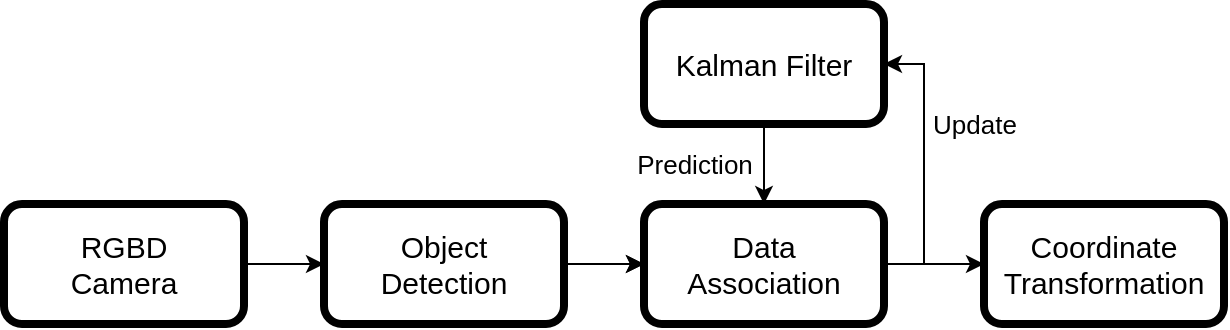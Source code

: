 <mxfile version="13.6.9" type="github">
  <diagram id="DgGO2XxS4pyygO4wThyr" name="Page-1">
    <mxGraphModel dx="1355" dy="806" grid="1" gridSize="10" guides="1" tooltips="1" connect="1" arrows="1" fold="1" page="1" pageScale="1" pageWidth="827" pageHeight="1169" math="0" shadow="0">
      <root>
        <mxCell id="0" />
        <mxCell id="1" parent="0" />
        <mxCell id="g6YVsAuRxL8tz9uc3_Ro-24" style="edgeStyle=orthogonalEdgeStyle;rounded=0;orthogonalLoop=1;jettySize=auto;html=1;exitX=1;exitY=0.5;exitDx=0;exitDy=0;entryX=0;entryY=0.5;entryDx=0;entryDy=0;" edge="1" parent="1" source="g6YVsAuRxL8tz9uc3_Ro-19" target="g6YVsAuRxL8tz9uc3_Ro-20">
          <mxGeometry relative="1" as="geometry" />
        </mxCell>
        <mxCell id="g6YVsAuRxL8tz9uc3_Ro-19" value="&lt;font style=&quot;font-size: 15px&quot;&gt;RGBD&lt;br&gt;Camera&lt;/font&gt;" style="rounded=1;whiteSpace=wrap;html=1;strokeWidth=4;" vertex="1" parent="1">
          <mxGeometry x="60" y="280" width="120" height="60" as="geometry" />
        </mxCell>
        <mxCell id="g6YVsAuRxL8tz9uc3_Ro-25" style="edgeStyle=orthogonalEdgeStyle;rounded=0;orthogonalLoop=1;jettySize=auto;html=1;exitX=1;exitY=0.5;exitDx=0;exitDy=0;entryX=0;entryY=0.5;entryDx=0;entryDy=0;" edge="1" parent="1" source="g6YVsAuRxL8tz9uc3_Ro-20" target="g6YVsAuRxL8tz9uc3_Ro-23">
          <mxGeometry relative="1" as="geometry" />
        </mxCell>
        <mxCell id="g6YVsAuRxL8tz9uc3_Ro-35" value="" style="edgeStyle=orthogonalEdgeStyle;rounded=0;orthogonalLoop=1;jettySize=auto;html=1;" edge="1" parent="1" source="g6YVsAuRxL8tz9uc3_Ro-20" target="g6YVsAuRxL8tz9uc3_Ro-23">
          <mxGeometry relative="1" as="geometry" />
        </mxCell>
        <mxCell id="g6YVsAuRxL8tz9uc3_Ro-20" value="&lt;font style=&quot;font-size: 15px&quot;&gt;Object&lt;br&gt;Detection&lt;/font&gt;" style="rounded=1;whiteSpace=wrap;html=1;strokeWidth=4;" vertex="1" parent="1">
          <mxGeometry x="220" y="280" width="120" height="60" as="geometry" />
        </mxCell>
        <mxCell id="g6YVsAuRxL8tz9uc3_Ro-26" style="edgeStyle=orthogonalEdgeStyle;rounded=0;orthogonalLoop=1;jettySize=auto;html=1;exitX=0.5;exitY=1;exitDx=0;exitDy=0;entryX=0.5;entryY=0;entryDx=0;entryDy=0;" edge="1" parent="1" source="g6YVsAuRxL8tz9uc3_Ro-22" target="g6YVsAuRxL8tz9uc3_Ro-23">
          <mxGeometry relative="1" as="geometry" />
        </mxCell>
        <mxCell id="g6YVsAuRxL8tz9uc3_Ro-22" value="&lt;font style=&quot;font-size: 15px&quot;&gt;Kalman Filter&lt;/font&gt;" style="rounded=1;whiteSpace=wrap;html=1;strokeWidth=4;" vertex="1" parent="1">
          <mxGeometry x="380" y="180" width="120" height="60" as="geometry" />
        </mxCell>
        <mxCell id="g6YVsAuRxL8tz9uc3_Ro-28" value="" style="edgeStyle=orthogonalEdgeStyle;rounded=0;orthogonalLoop=1;jettySize=auto;html=1;" edge="1" parent="1" source="g6YVsAuRxL8tz9uc3_Ro-23" target="g6YVsAuRxL8tz9uc3_Ro-27">
          <mxGeometry relative="1" as="geometry" />
        </mxCell>
        <mxCell id="g6YVsAuRxL8tz9uc3_Ro-32" style="edgeStyle=orthogonalEdgeStyle;rounded=0;orthogonalLoop=1;jettySize=auto;html=1;entryX=1;entryY=0.5;entryDx=0;entryDy=0;" edge="1" parent="1" target="g6YVsAuRxL8tz9uc3_Ro-22">
          <mxGeometry relative="1" as="geometry">
            <mxPoint x="520" y="310" as="sourcePoint" />
            <Array as="points">
              <mxPoint x="520" y="210" />
            </Array>
          </mxGeometry>
        </mxCell>
        <mxCell id="g6YVsAuRxL8tz9uc3_Ro-23" value="&lt;font style=&quot;font-size: 15px&quot;&gt;Data &lt;br&gt;Association&lt;/font&gt;" style="rounded=1;whiteSpace=wrap;html=1;strokeWidth=4;" vertex="1" parent="1">
          <mxGeometry x="380" y="280" width="120" height="60" as="geometry" />
        </mxCell>
        <mxCell id="g6YVsAuRxL8tz9uc3_Ro-27" value="&lt;font style=&quot;font-size: 15px&quot;&gt;Coordinate&lt;br&gt;Transformation&lt;/font&gt;" style="rounded=1;whiteSpace=wrap;html=1;strokeWidth=4;" vertex="1" parent="1">
          <mxGeometry x="550" y="280" width="120" height="60" as="geometry" />
        </mxCell>
        <mxCell id="g6YVsAuRxL8tz9uc3_Ro-29" value="&lt;font style=&quot;font-size: 13px&quot;&gt;Prediction&lt;/font&gt;" style="text;html=1;align=center;verticalAlign=middle;resizable=0;points=[];autosize=1;" vertex="1" parent="1">
          <mxGeometry x="370" y="250" width="70" height="20" as="geometry" />
        </mxCell>
        <mxCell id="g6YVsAuRxL8tz9uc3_Ro-33" value="&lt;font style=&quot;font-size: 13px&quot;&gt;Update&lt;/font&gt;" style="text;html=1;align=center;verticalAlign=middle;resizable=0;points=[];autosize=1;strokeWidth=3;" vertex="1" parent="1">
          <mxGeometry x="515" y="230" width="60" height="20" as="geometry" />
        </mxCell>
      </root>
    </mxGraphModel>
  </diagram>
</mxfile>
